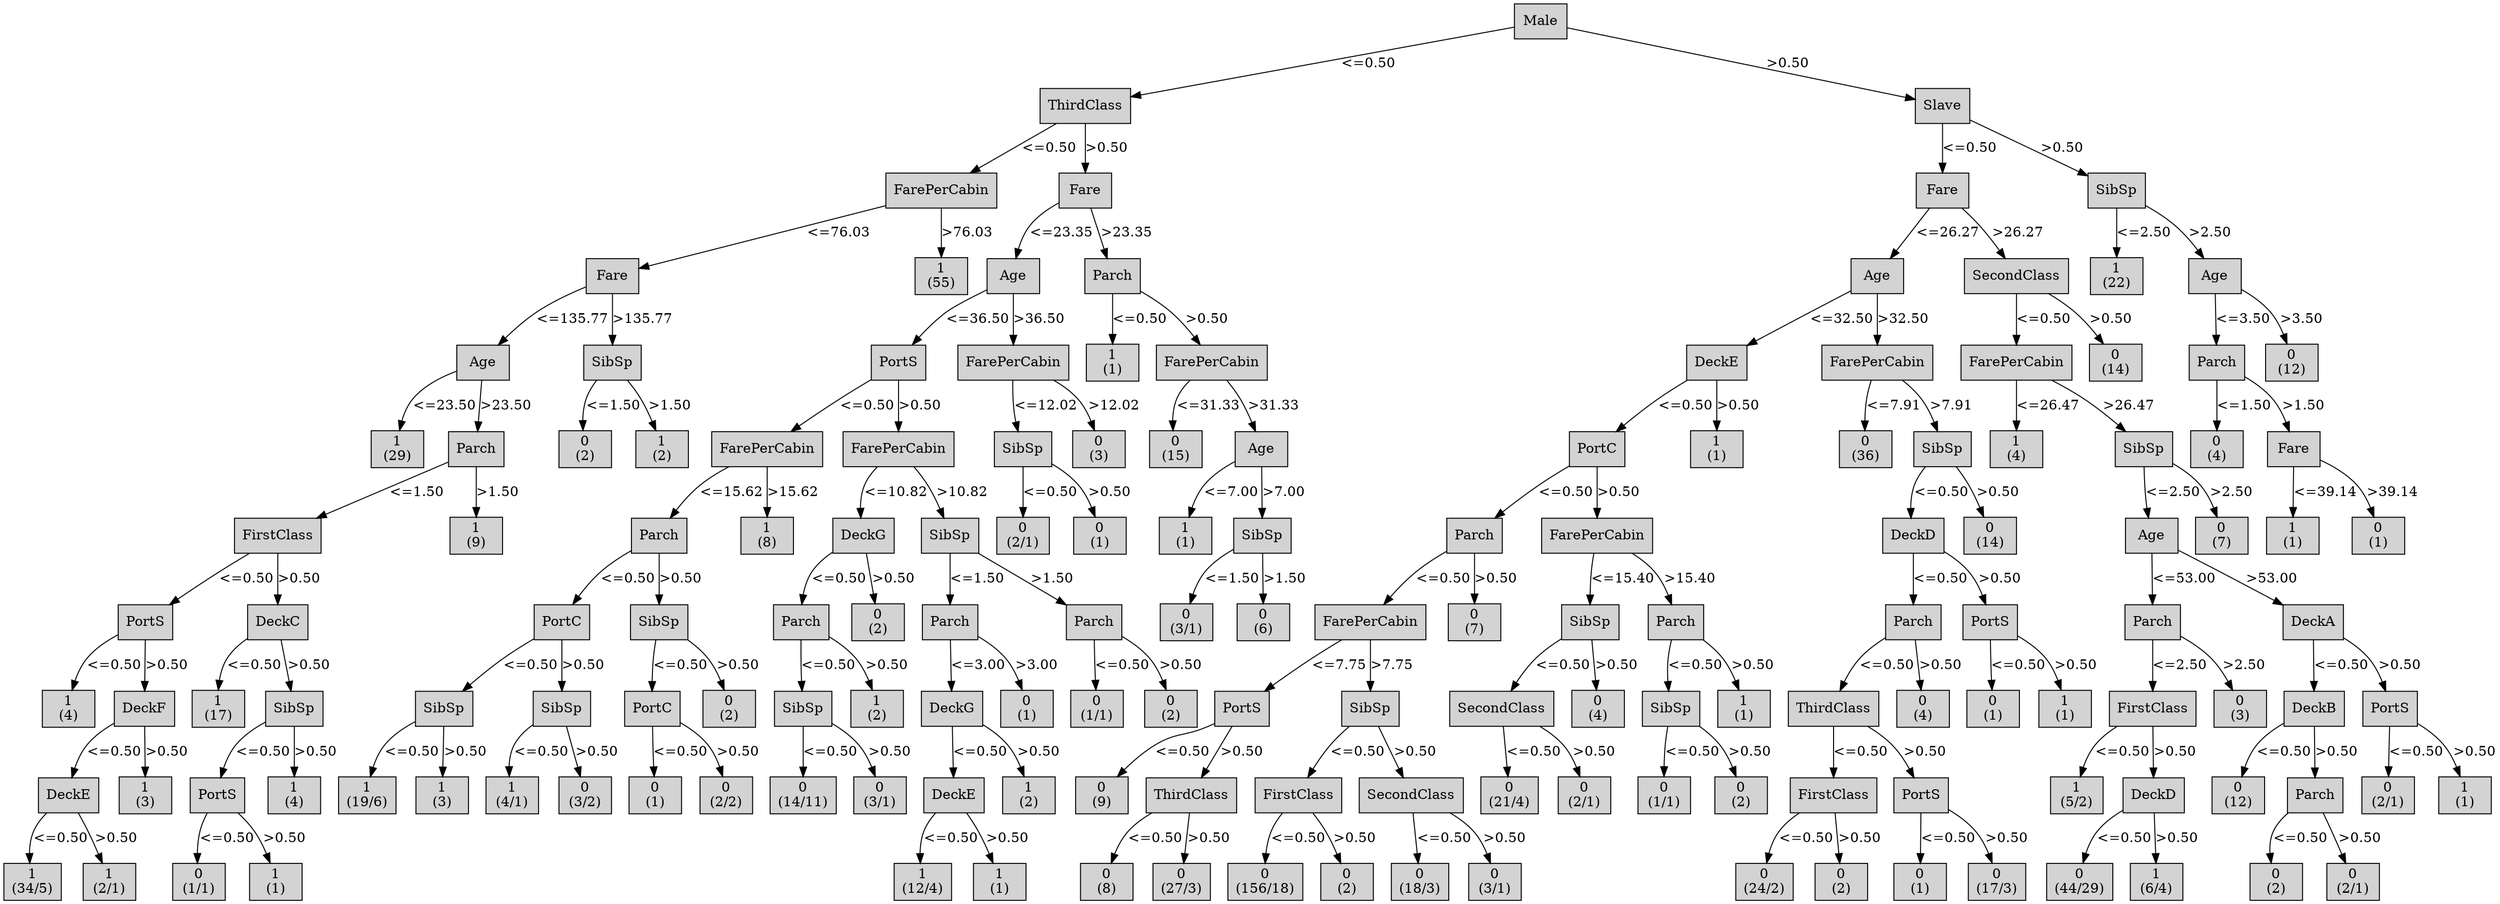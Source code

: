 digraph ID3_Tree {
"0" [shape=box, style=filled, label="Male
", weight=1]
"1" [shape=box, style=filled, label="ThirdClass
", weight=2]
0 -> 1 [ label = "<=0.50"];
"2" [shape=box, style=filled, label="FarePerCabin
", weight=3]
1 -> 2 [ label = "<=0.50"];
"3" [shape=box, style=filled, label="Fare
", weight=4]
2 -> 3 [ label = "<=76.03"];
"4" [shape=box, style=filled, label="Age
", weight=5]
3 -> 4 [ label = "<=135.77"];
"5" [shape=box, style=filled, label="1
(29)
", weight=6]
4 -> 5 [ label = "<=23.50"];
"6" [shape=box, style=filled, label="Parch
", weight=6]
4 -> 6 [ label = ">23.50"];
"7" [shape=box, style=filled, label="FirstClass
", weight=7]
6 -> 7 [ label = "<=1.50"];
"8" [shape=box, style=filled, label="PortS
", weight=8]
7 -> 8 [ label = "<=0.50"];
"9" [shape=box, style=filled, label="1
(4)
", weight=9]
8 -> 9 [ label = "<=0.50"];
"10" [shape=box, style=filled, label="DeckF
", weight=9]
8 -> 10 [ label = ">0.50"];
"11" [shape=box, style=filled, label="DeckE
", weight=10]
10 -> 11 [ label = "<=0.50"];
"12" [shape=box, style=filled, label="1
(34/5)
", weight=11]
11 -> 12 [ label = "<=0.50"];
"13" [shape=box, style=filled, label="1
(2/1)
", weight=11]
11 -> 13 [ label = ">0.50"];
"14" [shape=box, style=filled, label="1
(3)
", weight=10]
10 -> 14 [ label = ">0.50"];
"15" [shape=box, style=filled, label="DeckC
", weight=8]
7 -> 15 [ label = ">0.50"];
"16" [shape=box, style=filled, label="1
(17)
", weight=9]
15 -> 16 [ label = "<=0.50"];
"17" [shape=box, style=filled, label="SibSp
", weight=9]
15 -> 17 [ label = ">0.50"];
"18" [shape=box, style=filled, label="PortS
", weight=10]
17 -> 18 [ label = "<=0.50"];
"19" [shape=box, style=filled, label="0
(1/1)
", weight=11]
18 -> 19 [ label = "<=0.50"];
"20" [shape=box, style=filled, label="1
(1)
", weight=11]
18 -> 20 [ label = ">0.50"];
"21" [shape=box, style=filled, label="1
(4)
", weight=10]
17 -> 21 [ label = ">0.50"];
"22" [shape=box, style=filled, label="1
(9)
", weight=7]
6 -> 22 [ label = ">1.50"];
"23" [shape=box, style=filled, label="SibSp
", weight=5]
3 -> 23 [ label = ">135.77"];
"24" [shape=box, style=filled, label="0
(2)
", weight=6]
23 -> 24 [ label = "<=1.50"];
"25" [shape=box, style=filled, label="1
(2)
", weight=6]
23 -> 25 [ label = ">1.50"];
"26" [shape=box, style=filled, label="1
(55)
", weight=4]
2 -> 26 [ label = ">76.03"];
"27" [shape=box, style=filled, label="Fare
", weight=3]
1 -> 27 [ label = ">0.50"];
"28" [shape=box, style=filled, label="Age
", weight=4]
27 -> 28 [ label = "<=23.35"];
"29" [shape=box, style=filled, label="PortS
", weight=5]
28 -> 29 [ label = "<=36.50"];
"30" [shape=box, style=filled, label="FarePerCabin
", weight=6]
29 -> 30 [ label = "<=0.50"];
"31" [shape=box, style=filled, label="Parch
", weight=7]
30 -> 31 [ label = "<=15.62"];
"32" [shape=box, style=filled, label="PortC
", weight=8]
31 -> 32 [ label = "<=0.50"];
"33" [shape=box, style=filled, label="SibSp
", weight=9]
32 -> 33 [ label = "<=0.50"];
"34" [shape=box, style=filled, label="1
(19/6)
", weight=10]
33 -> 34 [ label = "<=0.50"];
"35" [shape=box, style=filled, label="1
(3)
", weight=10]
33 -> 35 [ label = ">0.50"];
"36" [shape=box, style=filled, label="SibSp
", weight=9]
32 -> 36 [ label = ">0.50"];
"37" [shape=box, style=filled, label="1
(4/1)
", weight=10]
36 -> 37 [ label = "<=0.50"];
"38" [shape=box, style=filled, label="0
(3/2)
", weight=10]
36 -> 38 [ label = ">0.50"];
"39" [shape=box, style=filled, label="SibSp
", weight=8]
31 -> 39 [ label = ">0.50"];
"40" [shape=box, style=filled, label="PortC
", weight=9]
39 -> 40 [ label = "<=0.50"];
"41" [shape=box, style=filled, label="0
(1)
", weight=10]
40 -> 41 [ label = "<=0.50"];
"42" [shape=box, style=filled, label="0
(2/2)
", weight=10]
40 -> 42 [ label = ">0.50"];
"43" [shape=box, style=filled, label="0
(2)
", weight=9]
39 -> 43 [ label = ">0.50"];
"44" [shape=box, style=filled, label="1
(8)
", weight=7]
30 -> 44 [ label = ">15.62"];
"45" [shape=box, style=filled, label="FarePerCabin
", weight=6]
29 -> 45 [ label = ">0.50"];
"46" [shape=box, style=filled, label="DeckG
", weight=7]
45 -> 46 [ label = "<=10.82"];
"47" [shape=box, style=filled, label="Parch
", weight=8]
46 -> 47 [ label = "<=0.50"];
"48" [shape=box, style=filled, label="SibSp
", weight=9]
47 -> 48 [ label = "<=0.50"];
"49" [shape=box, style=filled, label="0
(14/11)
", weight=10]
48 -> 49 [ label = "<=0.50"];
"50" [shape=box, style=filled, label="0
(3/1)
", weight=10]
48 -> 50 [ label = ">0.50"];
"51" [shape=box, style=filled, label="1
(2)
", weight=9]
47 -> 51 [ label = ">0.50"];
"52" [shape=box, style=filled, label="0
(2)
", weight=8]
46 -> 52 [ label = ">0.50"];
"53" [shape=box, style=filled, label="SibSp
", weight=7]
45 -> 53 [ label = ">10.82"];
"54" [shape=box, style=filled, label="Parch
", weight=8]
53 -> 54 [ label = "<=1.50"];
"55" [shape=box, style=filled, label="DeckG
", weight=9]
54 -> 55 [ label = "<=3.00"];
"56" [shape=box, style=filled, label="DeckE
", weight=10]
55 -> 56 [ label = "<=0.50"];
"57" [shape=box, style=filled, label="1
(12/4)
", weight=11]
56 -> 57 [ label = "<=0.50"];
"58" [shape=box, style=filled, label="1
(1)
", weight=11]
56 -> 58 [ label = ">0.50"];
"59" [shape=box, style=filled, label="1
(2)
", weight=10]
55 -> 59 [ label = ">0.50"];
"60" [shape=box, style=filled, label="0
(1)
", weight=9]
54 -> 60 [ label = ">3.00"];
"61" [shape=box, style=filled, label="Parch
", weight=8]
53 -> 61 [ label = ">1.50"];
"62" [shape=box, style=filled, label="0
(1/1)
", weight=9]
61 -> 62 [ label = "<=0.50"];
"63" [shape=box, style=filled, label="0
(2)
", weight=9]
61 -> 63 [ label = ">0.50"];
"64" [shape=box, style=filled, label="FarePerCabin
", weight=5]
28 -> 64 [ label = ">36.50"];
"65" [shape=box, style=filled, label="SibSp
", weight=6]
64 -> 65 [ label = "<=12.02"];
"66" [shape=box, style=filled, label="0
(2/1)
", weight=7]
65 -> 66 [ label = "<=0.50"];
"67" [shape=box, style=filled, label="0
(1)
", weight=7]
65 -> 67 [ label = ">0.50"];
"68" [shape=box, style=filled, label="0
(3)
", weight=6]
64 -> 68 [ label = ">12.02"];
"69" [shape=box, style=filled, label="Parch
", weight=4]
27 -> 69 [ label = ">23.35"];
"70" [shape=box, style=filled, label="1
(1)
", weight=5]
69 -> 70 [ label = "<=0.50"];
"71" [shape=box, style=filled, label="FarePerCabin
", weight=5]
69 -> 71 [ label = ">0.50"];
"72" [shape=box, style=filled, label="0
(15)
", weight=6]
71 -> 72 [ label = "<=31.33"];
"73" [shape=box, style=filled, label="Age
", weight=6]
71 -> 73 [ label = ">31.33"];
"74" [shape=box, style=filled, label="1
(1)
", weight=7]
73 -> 74 [ label = "<=7.00"];
"75" [shape=box, style=filled, label="SibSp
", weight=7]
73 -> 75 [ label = ">7.00"];
"76" [shape=box, style=filled, label="0
(3/1)
", weight=8]
75 -> 76 [ label = "<=1.50"];
"77" [shape=box, style=filled, label="0
(6)
", weight=8]
75 -> 77 [ label = ">1.50"];
"78" [shape=box, style=filled, label="Slave
", weight=2]
0 -> 78 [ label = ">0.50"];
"79" [shape=box, style=filled, label="Fare
", weight=3]
78 -> 79 [ label = "<=0.50"];
"80" [shape=box, style=filled, label="Age
", weight=4]
79 -> 80 [ label = "<=26.27"];
"81" [shape=box, style=filled, label="DeckE
", weight=5]
80 -> 81 [ label = "<=32.50"];
"82" [shape=box, style=filled, label="PortC
", weight=6]
81 -> 82 [ label = "<=0.50"];
"83" [shape=box, style=filled, label="Parch
", weight=7]
82 -> 83 [ label = "<=0.50"];
"84" [shape=box, style=filled, label="FarePerCabin
", weight=8]
83 -> 84 [ label = "<=0.50"];
"85" [shape=box, style=filled, label="PortS
", weight=9]
84 -> 85 [ label = "<=7.75"];
"86" [shape=box, style=filled, label="0
(9)
", weight=10]
85 -> 86 [ label = "<=0.50"];
"87" [shape=box, style=filled, label="ThirdClass
", weight=10]
85 -> 87 [ label = ">0.50"];
"88" [shape=box, style=filled, label="0
(8)
", weight=11]
87 -> 88 [ label = "<=0.50"];
"89" [shape=box, style=filled, label="0
(27/3)
", weight=11]
87 -> 89 [ label = ">0.50"];
"90" [shape=box, style=filled, label="SibSp
", weight=9]
84 -> 90 [ label = ">7.75"];
"91" [shape=box, style=filled, label="FirstClass
", weight=10]
90 -> 91 [ label = "<=0.50"];
"92" [shape=box, style=filled, label="0
(156/18)
", weight=11]
91 -> 92 [ label = "<=0.50"];
"93" [shape=box, style=filled, label="0
(2)
", weight=11]
91 -> 93 [ label = ">0.50"];
"94" [shape=box, style=filled, label="SecondClass
", weight=10]
90 -> 94 [ label = ">0.50"];
"95" [shape=box, style=filled, label="0
(18/3)
", weight=11]
94 -> 95 [ label = "<=0.50"];
"96" [shape=box, style=filled, label="0
(3/1)
", weight=11]
94 -> 96 [ label = ">0.50"];
"97" [shape=box, style=filled, label="0
(7)
", weight=8]
83 -> 97 [ label = ">0.50"];
"98" [shape=box, style=filled, label="FarePerCabin
", weight=7]
82 -> 98 [ label = ">0.50"];
"99" [shape=box, style=filled, label="SibSp
", weight=8]
98 -> 99 [ label = "<=15.40"];
"100" [shape=box, style=filled, label="SecondClass
", weight=9]
99 -> 100 [ label = "<=0.50"];
"101" [shape=box, style=filled, label="0
(21/4)
", weight=10]
100 -> 101 [ label = "<=0.50"];
"102" [shape=box, style=filled, label="0
(2/1)
", weight=10]
100 -> 102 [ label = ">0.50"];
"103" [shape=box, style=filled, label="0
(4)
", weight=9]
99 -> 103 [ label = ">0.50"];
"104" [shape=box, style=filled, label="Parch
", weight=8]
98 -> 104 [ label = ">15.40"];
"105" [shape=box, style=filled, label="SibSp
", weight=9]
104 -> 105 [ label = "<=0.50"];
"106" [shape=box, style=filled, label="0
(1/1)
", weight=10]
105 -> 106 [ label = "<=0.50"];
"107" [shape=box, style=filled, label="0
(2)
", weight=10]
105 -> 107 [ label = ">0.50"];
"108" [shape=box, style=filled, label="1
(1)
", weight=9]
104 -> 108 [ label = ">0.50"];
"109" [shape=box, style=filled, label="1
(1)
", weight=6]
81 -> 109 [ label = ">0.50"];
"110" [shape=box, style=filled, label="FarePerCabin
", weight=5]
80 -> 110 [ label = ">32.50"];
"111" [shape=box, style=filled, label="0
(36)
", weight=6]
110 -> 111 [ label = "<=7.91"];
"112" [shape=box, style=filled, label="SibSp
", weight=6]
110 -> 112 [ label = ">7.91"];
"113" [shape=box, style=filled, label="DeckD
", weight=7]
112 -> 113 [ label = "<=0.50"];
"114" [shape=box, style=filled, label="Parch
", weight=8]
113 -> 114 [ label = "<=0.50"];
"115" [shape=box, style=filled, label="ThirdClass
", weight=9]
114 -> 115 [ label = "<=0.50"];
"116" [shape=box, style=filled, label="FirstClass
", weight=10]
115 -> 116 [ label = "<=0.50"];
"117" [shape=box, style=filled, label="0
(24/2)
", weight=11]
116 -> 117 [ label = "<=0.50"];
"118" [shape=box, style=filled, label="0
(2)
", weight=11]
116 -> 118 [ label = ">0.50"];
"119" [shape=box, style=filled, label="PortS
", weight=10]
115 -> 119 [ label = ">0.50"];
"120" [shape=box, style=filled, label="0
(1)
", weight=11]
119 -> 120 [ label = "<=0.50"];
"121" [shape=box, style=filled, label="0
(17/3)
", weight=11]
119 -> 121 [ label = ">0.50"];
"122" [shape=box, style=filled, label="0
(4)
", weight=9]
114 -> 122 [ label = ">0.50"];
"123" [shape=box, style=filled, label="PortS
", weight=8]
113 -> 123 [ label = ">0.50"];
"124" [shape=box, style=filled, label="0
(1)
", weight=9]
123 -> 124 [ label = "<=0.50"];
"125" [shape=box, style=filled, label="1
(1)
", weight=9]
123 -> 125 [ label = ">0.50"];
"126" [shape=box, style=filled, label="0
(14)
", weight=7]
112 -> 126 [ label = ">0.50"];
"127" [shape=box, style=filled, label="SecondClass
", weight=4]
79 -> 127 [ label = ">26.27"];
"128" [shape=box, style=filled, label="FarePerCabin
", weight=5]
127 -> 128 [ label = "<=0.50"];
"129" [shape=box, style=filled, label="1
(4)
", weight=6]
128 -> 129 [ label = "<=26.47"];
"130" [shape=box, style=filled, label="SibSp
", weight=6]
128 -> 130 [ label = ">26.47"];
"131" [shape=box, style=filled, label="Age
", weight=7]
130 -> 131 [ label = "<=2.50"];
"132" [shape=box, style=filled, label="Parch
", weight=8]
131 -> 132 [ label = "<=53.00"];
"133" [shape=box, style=filled, label="FirstClass
", weight=9]
132 -> 133 [ label = "<=2.50"];
"134" [shape=box, style=filled, label="1
(5/2)
", weight=10]
133 -> 134 [ label = "<=0.50"];
"135" [shape=box, style=filled, label="DeckD
", weight=10]
133 -> 135 [ label = ">0.50"];
"136" [shape=box, style=filled, label="0
(44/29)
", weight=11]
135 -> 136 [ label = "<=0.50"];
"137" [shape=box, style=filled, label="1
(6/4)
", weight=11]
135 -> 137 [ label = ">0.50"];
"138" [shape=box, style=filled, label="0
(3)
", weight=9]
132 -> 138 [ label = ">2.50"];
"139" [shape=box, style=filled, label="DeckA
", weight=8]
131 -> 139 [ label = ">53.00"];
"140" [shape=box, style=filled, label="DeckB
", weight=9]
139 -> 140 [ label = "<=0.50"];
"141" [shape=box, style=filled, label="0
(12)
", weight=10]
140 -> 141 [ label = "<=0.50"];
"142" [shape=box, style=filled, label="Parch
", weight=10]
140 -> 142 [ label = ">0.50"];
"143" [shape=box, style=filled, label="0
(2)
", weight=11]
142 -> 143 [ label = "<=0.50"];
"144" [shape=box, style=filled, label="0
(2/1)
", weight=11]
142 -> 144 [ label = ">0.50"];
"145" [shape=box, style=filled, label="PortS
", weight=9]
139 -> 145 [ label = ">0.50"];
"146" [shape=box, style=filled, label="0
(2/1)
", weight=10]
145 -> 146 [ label = "<=0.50"];
"147" [shape=box, style=filled, label="1
(1)
", weight=10]
145 -> 147 [ label = ">0.50"];
"148" [shape=box, style=filled, label="0
(7)
", weight=7]
130 -> 148 [ label = ">2.50"];
"149" [shape=box, style=filled, label="0
(14)
", weight=5]
127 -> 149 [ label = ">0.50"];
"150" [shape=box, style=filled, label="SibSp
", weight=3]
78 -> 150 [ label = ">0.50"];
"151" [shape=box, style=filled, label="1
(22)
", weight=4]
150 -> 151 [ label = "<=2.50"];
"152" [shape=box, style=filled, label="Age
", weight=4]
150 -> 152 [ label = ">2.50"];
"153" [shape=box, style=filled, label="Parch
", weight=5]
152 -> 153 [ label = "<=3.50"];
"154" [shape=box, style=filled, label="0
(4)
", weight=6]
153 -> 154 [ label = "<=1.50"];
"155" [shape=box, style=filled, label="Fare
", weight=6]
153 -> 155 [ label = ">1.50"];
"156" [shape=box, style=filled, label="1
(1)
", weight=7]
155 -> 156 [ label = "<=39.14"];
"157" [shape=box, style=filled, label="0
(1)
", weight=7]
155 -> 157 [ label = ">39.14"];
"158" [shape=box, style=filled, label="0
(12)
", weight=5]
152 -> 158 [ label = ">3.50"];
{rank=same; 0;};
{rank=same; 11;14;18;21;34;35;37;38;41;42;49;50;56;59;86;87;91;94;101;102;106;107;116;119;134;135;141;142;146;147;};
{rank=same; 12;13;19;20;57;58;88;89;92;93;95;96;117;118;120;121;136;137;143;144;};
{rank=same; 1;78;};
{rank=same; 2;27;79;150;};
{rank=same; 3;26;28;69;80;127;151;152;};
{rank=same; 4;23;29;64;70;71;81;110;128;149;153;158;};
{rank=same; 5;6;24;25;30;45;65;68;72;73;82;109;111;112;129;130;154;155;};
{rank=same; 7;22;31;44;46;53;66;67;74;75;83;98;113;126;131;148;156;157;};
{rank=same; 8;15;32;39;47;52;54;61;76;77;84;97;99;104;114;123;132;139;};
{rank=same; 9;10;16;17;33;36;40;43;48;51;55;60;62;63;85;90;100;103;105;108;115;122;124;125;133;138;140;145;};
}